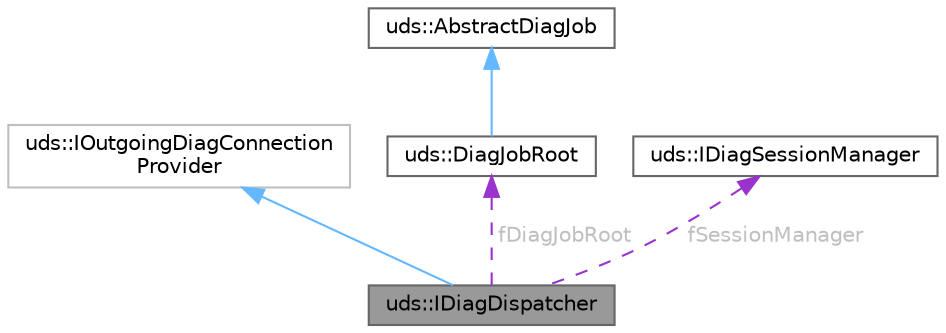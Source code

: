 digraph "uds::IDiagDispatcher"
{
 // LATEX_PDF_SIZE
  bgcolor="transparent";
  edge [fontname=Helvetica,fontsize=10,labelfontname=Helvetica,labelfontsize=10];
  node [fontname=Helvetica,fontsize=10,shape=box,height=0.2,width=0.4];
  Node1 [id="Node000001",label="uds::IDiagDispatcher",height=0.2,width=0.4,color="gray40", fillcolor="grey60", style="filled", fontcolor="black",tooltip=" "];
  Node2 -> Node1 [id="edge1_Node000001_Node000002",dir="back",color="steelblue1",style="solid",tooltip=" "];
  Node2 [id="Node000002",label="uds::IOutgoingDiagConnection\lProvider",height=0.2,width=0.4,color="grey75", fillcolor="white", style="filled",URL="$d6/d7d/classuds_1_1IOutgoingDiagConnectionProvider.html",tooltip=" "];
  Node3 -> Node1 [id="edge2_Node000001_Node000003",dir="back",color="darkorchid3",style="dashed",tooltip=" ",label=" fDiagJobRoot",fontcolor="grey" ];
  Node3 [id="Node000003",label="uds::DiagJobRoot",height=0.2,width=0.4,color="gray40", fillcolor="white", style="filled",URL="$d1/d4e/classuds_1_1DiagJobRoot.html",tooltip=" "];
  Node4 -> Node3 [id="edge3_Node000003_Node000004",dir="back",color="steelblue1",style="solid",tooltip=" "];
  Node4 [id="Node000004",label="uds::AbstractDiagJob",height=0.2,width=0.4,color="gray40", fillcolor="white", style="filled",URL="$dc/ddf/classuds_1_1AbstractDiagJob.html",tooltip=" "];
  Node5 -> Node1 [id="edge4_Node000001_Node000005",dir="back",color="darkorchid3",style="dashed",tooltip=" ",label=" fSessionManager",fontcolor="grey" ];
  Node5 [id="Node000005",label="uds::IDiagSessionManager",height=0.2,width=0.4,color="gray40", fillcolor="white", style="filled",URL="$dd/da2/classuds_1_1IDiagSessionManager.html",tooltip=" "];
}
